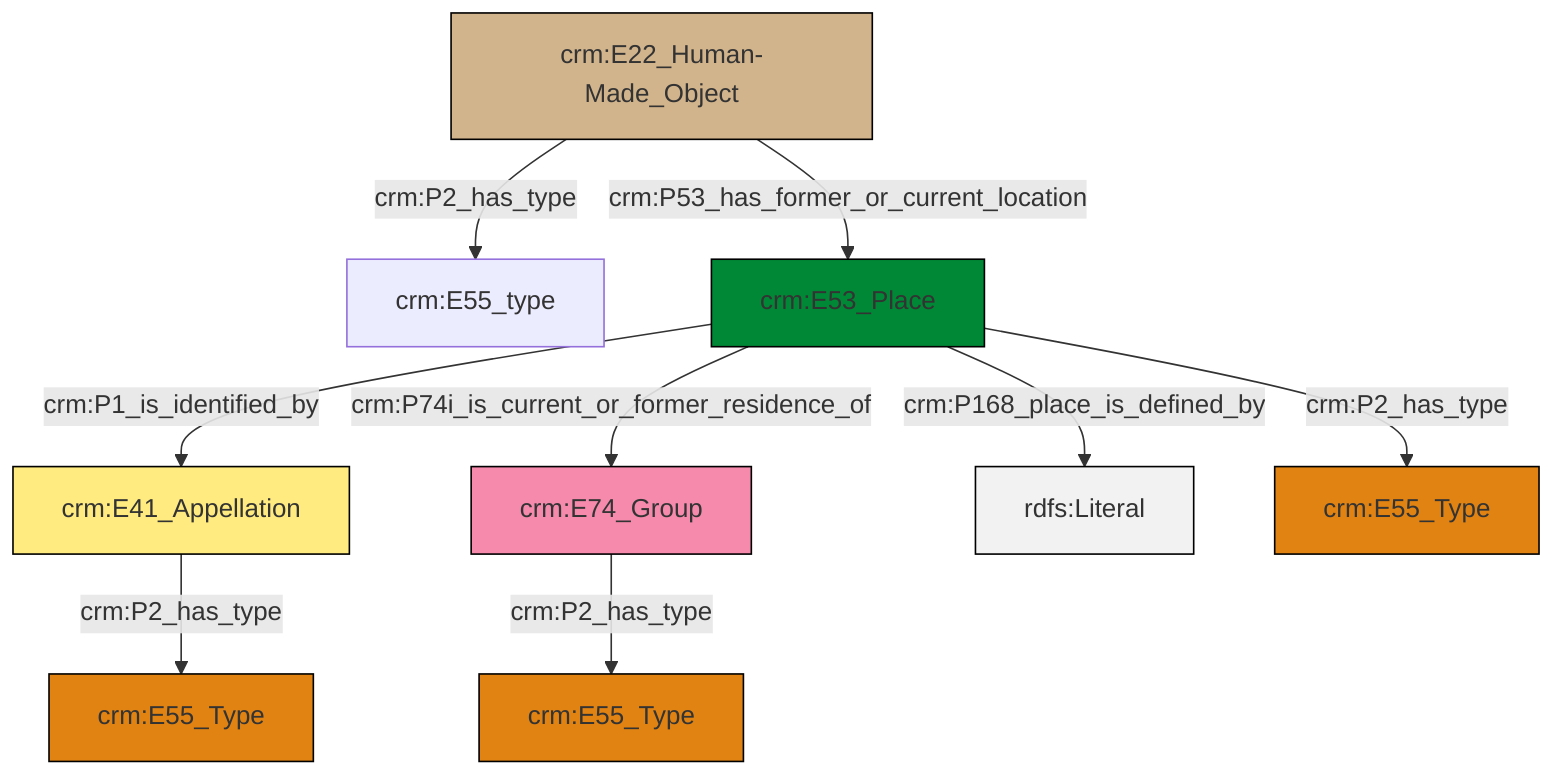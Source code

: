 graph TD
classDef Literal fill:#f2f2f2,stroke:#000000;
classDef CRM_Entity fill:#FFFFFF,stroke:#000000;
classDef Temporal_Entity fill:#00C9E6, stroke:#000000;
classDef Type fill:#E18312, stroke:#000000;
classDef Time-Span fill:#2C9C91, stroke:#000000;
classDef Appellation fill:#FFEB7F, stroke:#000000;
classDef Place fill:#008836, stroke:#000000;
classDef Persistent_Item fill:#B266B2, stroke:#000000;
classDef Conceptual_Object fill:#FFD700, stroke:#000000;
classDef Physical_Thing fill:#D2B48C, stroke:#000000;
classDef Actor fill:#f58aad, stroke:#000000;
classDef PC_Classes fill:#4ce600, stroke:#000000;
classDef Multi fill:#cccccc,stroke:#000000;

0["crm:E74_Group"]:::Actor -->|crm:P2_has_type| 1["crm:E55_Type"]:::Type
2["crm:E41_Appellation"]:::Appellation -->|crm:P2_has_type| 3["crm:E55_Type"]:::Type
6["crm:E53_Place"]:::Place -->|crm:P168_place_is_defined_by| 7[rdfs:Literal]:::Literal
6["crm:E53_Place"]:::Place -->|crm:P1_is_identified_by| 2["crm:E41_Appellation"]:::Appellation
6["crm:E53_Place"]:::Place -->|crm:P2_has_type| 11["crm:E55_Type"]:::Type
17["crm:E22_Human-Made_Object"]:::Physical_Thing -->|crm:P2_has_type| 4["crm:E55_type"]:::Default
17["crm:E22_Human-Made_Object"]:::Physical_Thing -->|crm:P53_has_former_or_current_location| 6["crm:E53_Place"]:::Place
6["crm:E53_Place"]:::Place -->|crm:P74i_is_current_or_former_residence_of| 0["crm:E74_Group"]:::Actor